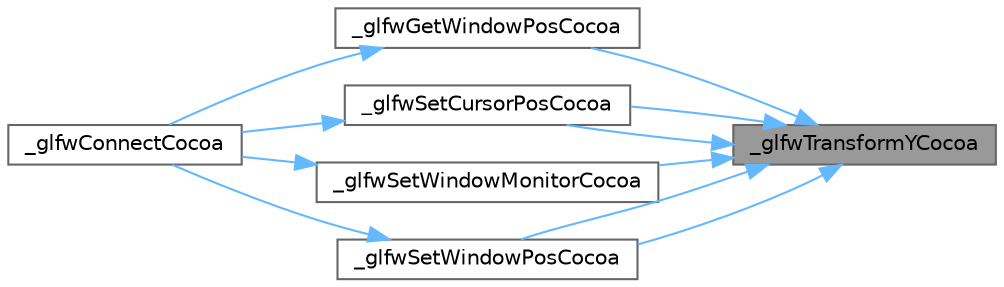 digraph "_glfwTransformYCocoa"
{
 // LATEX_PDF_SIZE
  bgcolor="transparent";
  edge [fontname=Helvetica,fontsize=10,labelfontname=Helvetica,labelfontsize=10];
  node [fontname=Helvetica,fontsize=10,shape=box,height=0.2,width=0.4];
  rankdir="RL";
  Node1 [id="Node000001",label="_glfwTransformYCocoa",height=0.2,width=0.4,color="gray40", fillcolor="grey60", style="filled", fontcolor="black",tooltip=" "];
  Node1 -> Node2 [id="edge21_Node000001_Node000002",dir="back",color="steelblue1",style="solid",tooltip=" "];
  Node2 [id="Node000002",label="_glfwGetWindowPosCocoa",height=0.2,width=0.4,color="grey40", fillcolor="white", style="filled",URL="$lib_2external_2glfw_2src_2cocoa__window_8m.html#a211e5ad52d8510c1ece781a770f45a61",tooltip=" "];
  Node2 -> Node3 [id="edge22_Node000002_Node000003",dir="back",color="steelblue1",style="solid",tooltip=" "];
  Node3 [id="Node000003",label="_glfwConnectCocoa",height=0.2,width=0.4,color="grey40", fillcolor="white", style="filled",URL="$_classes_2lib_2external_2glfw_2src_2cocoa__init_8m.html#ae2c18e6b1b4087349db05fc416f94d77",tooltip=" "];
  Node1 -> Node4 [id="edge23_Node000001_Node000004",dir="back",color="steelblue1",style="solid",tooltip=" "];
  Node4 [id="Node000004",label="_glfwSetCursorPosCocoa",height=0.2,width=0.4,color="grey40", fillcolor="white", style="filled",URL="$lib_2external_2glfw_2src_2cocoa__window_8m.html#a5f0792b18b958ab7eec160b5687f2abe",tooltip=" "];
  Node4 -> Node3 [id="edge24_Node000004_Node000003",dir="back",color="steelblue1",style="solid",tooltip=" "];
  Node1 -> Node4 [id="edge25_Node000001_Node000004",dir="back",color="steelblue1",style="solid",tooltip=" "];
  Node1 -> Node5 [id="edge26_Node000001_Node000005",dir="back",color="steelblue1",style="solid",tooltip=" "];
  Node5 [id="Node000005",label="_glfwSetWindowMonitorCocoa",height=0.2,width=0.4,color="grey40", fillcolor="white", style="filled",URL="$lib_2external_2glfw_2src_2cocoa__window_8m.html#a61f5c7e6c2fcb9ad3e6411a6e8357f39",tooltip=" "];
  Node5 -> Node3 [id="edge27_Node000005_Node000003",dir="back",color="steelblue1",style="solid",tooltip=" "];
  Node1 -> Node6 [id="edge28_Node000001_Node000006",dir="back",color="steelblue1",style="solid",tooltip=" "];
  Node6 [id="Node000006",label="_glfwSetWindowPosCocoa",height=0.2,width=0.4,color="grey40", fillcolor="white", style="filled",URL="$lib_2external_2glfw_2src_2cocoa__window_8m.html#a32c4fc6931ebcc217765f7bcda7a05d7",tooltip=" "];
  Node6 -> Node3 [id="edge29_Node000006_Node000003",dir="back",color="steelblue1",style="solid",tooltip=" "];
  Node1 -> Node6 [id="edge30_Node000001_Node000006",dir="back",color="steelblue1",style="solid",tooltip=" "];
}
